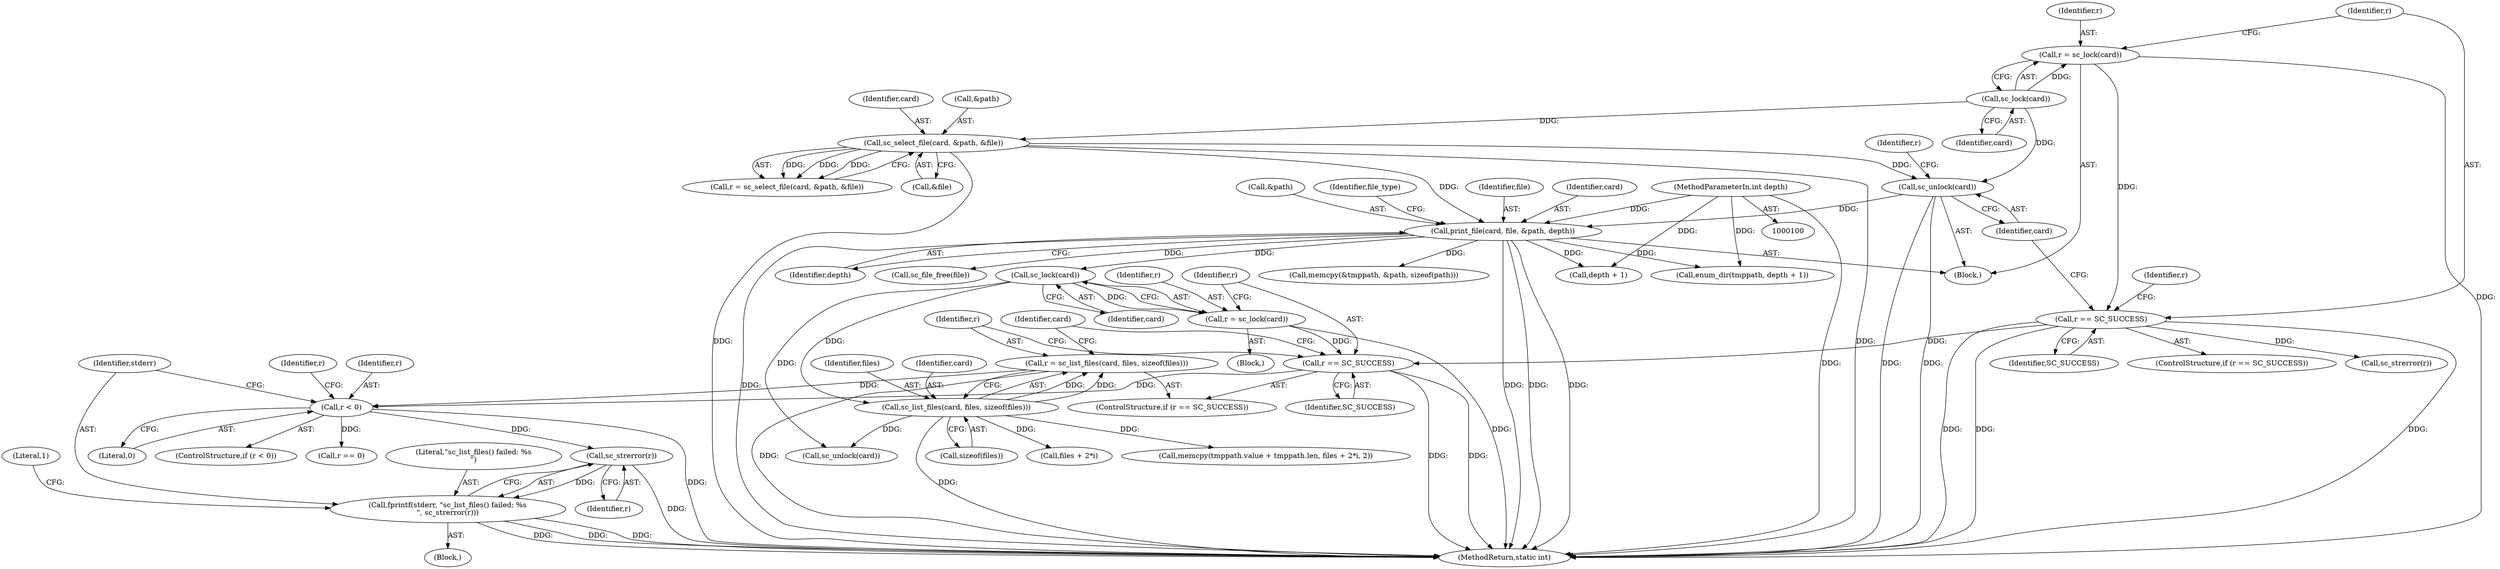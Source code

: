 digraph "0_OpenSC_8fe377e93b4b56060e5bbfb6f3142ceaeca744fa_22@API" {
"1000180" [label="(Call,sc_strerror(r))"];
"1000173" [label="(Call,r < 0)"];
"1000163" [label="(Call,r = sc_list_files(card, files, sizeof(files)))"];
"1000165" [label="(Call,sc_list_files(card, files, sizeof(files)))"];
"1000157" [label="(Call,sc_lock(card))"];
"1000136" [label="(Call,print_file(card, file, &path, depth))"];
"1000124" [label="(Call,sc_unlock(card))"];
"1000118" [label="(Call,sc_select_file(card, &path, &file))"];
"1000110" [label="(Call,sc_lock(card))"];
"1000102" [label="(MethodParameterIn,int depth)"];
"1000160" [label="(Call,r == SC_SUCCESS)"];
"1000155" [label="(Call,r = sc_lock(card))"];
"1000113" [label="(Call,r == SC_SUCCESS)"];
"1000108" [label="(Call,r = sc_lock(card))"];
"1000177" [label="(Call,fprintf(stderr, \"sc_list_files() failed: %s\n\", sc_strerror(r)))"];
"1000108" [label="(Call,r = sc_lock(card))"];
"1000116" [label="(Call,r = sc_select_file(card, &path, &file))"];
"1000109" [label="(Identifier,r)"];
"1000111" [label="(Identifier,card)"];
"1000117" [label="(Identifier,r)"];
"1000125" [label="(Identifier,card)"];
"1000138" [label="(Identifier,file)"];
"1000102" [label="(MethodParameterIn,int depth)"];
"1000219" [label="(Call,memcpy(tmppath.value + tmppath.len, files + 2*i, 2))"];
"1000170" [label="(Call,sc_unlock(card))"];
"1000179" [label="(Literal,\"sc_list_files() failed: %s\n\")"];
"1000163" [label="(Call,r = sc_list_files(card, files, sizeof(files)))"];
"1000157" [label="(Call,sc_lock(card))"];
"1000114" [label="(Identifier,r)"];
"1000136" [label="(Call,print_file(card, file, &path, depth))"];
"1000167" [label="(Identifier,files)"];
"1000120" [label="(Call,&path)"];
"1000110" [label="(Call,sc_lock(card))"];
"1000180" [label="(Call,sc_strerror(r))"];
"1000115" [label="(Identifier,SC_SUCCESS)"];
"1000166" [label="(Identifier,card)"];
"1000127" [label="(Identifier,r)"];
"1000212" [label="(Call,memcpy(&tmppath, &path, sizeof(path)))"];
"1000174" [label="(Identifier,r)"];
"1000119" [label="(Identifier,card)"];
"1000240" [label="(Call,depth + 1)"];
"1000124" [label="(Call,sc_unlock(card))"];
"1000178" [label="(Identifier,stderr)"];
"1000141" [label="(Identifier,depth)"];
"1000118" [label="(Call,sc_select_file(card, &path, &file))"];
"1000113" [label="(Call,r == SC_SUCCESS)"];
"1000173" [label="(Call,r < 0)"];
"1000186" [label="(Identifier,r)"];
"1000147" [label="(Call,sc_file_free(file))"];
"1000137" [label="(Identifier,card)"];
"1000168" [label="(Call,sizeof(files))"];
"1000156" [label="(Identifier,r)"];
"1000176" [label="(Block,)"];
"1000112" [label="(ControlStructure,if (r == SC_SUCCESS))"];
"1000227" [label="(Call,files + 2*i)"];
"1000159" [label="(ControlStructure,if (r == SC_SUCCESS))"];
"1000165" [label="(Call,sc_list_files(card, files, sizeof(files)))"];
"1000238" [label="(Call,enum_dir(tmppath, depth + 1))"];
"1000175" [label="(Literal,0)"];
"1000172" [label="(ControlStructure,if (r < 0))"];
"1000161" [label="(Identifier,r)"];
"1000183" [label="(Literal,1)"];
"1000158" [label="(Identifier,card)"];
"1000185" [label="(Call,r == 0)"];
"1000181" [label="(Identifier,r)"];
"1000177" [label="(Call,fprintf(stderr, \"sc_list_files() failed: %s\n\", sc_strerror(r)))"];
"1000245" [label="(MethodReturn,static int)"];
"1000155" [label="(Call,r = sc_lock(card))"];
"1000171" [label="(Identifier,card)"];
"1000139" [label="(Call,&path)"];
"1000164" [label="(Identifier,r)"];
"1000160" [label="(Call,r == SC_SUCCESS)"];
"1000103" [label="(Block,)"];
"1000143" [label="(Identifier,file_type)"];
"1000122" [label="(Call,&file)"];
"1000162" [label="(Identifier,SC_SUCCESS)"];
"1000132" [label="(Call,sc_strerror(r))"];
"1000153" [label="(Block,)"];
"1000180" -> "1000177"  [label="AST: "];
"1000180" -> "1000181"  [label="CFG: "];
"1000181" -> "1000180"  [label="AST: "];
"1000177" -> "1000180"  [label="CFG: "];
"1000180" -> "1000245"  [label="DDG: "];
"1000180" -> "1000177"  [label="DDG: "];
"1000173" -> "1000180"  [label="DDG: "];
"1000173" -> "1000172"  [label="AST: "];
"1000173" -> "1000175"  [label="CFG: "];
"1000174" -> "1000173"  [label="AST: "];
"1000175" -> "1000173"  [label="AST: "];
"1000178" -> "1000173"  [label="CFG: "];
"1000186" -> "1000173"  [label="CFG: "];
"1000173" -> "1000245"  [label="DDG: "];
"1000163" -> "1000173"  [label="DDG: "];
"1000160" -> "1000173"  [label="DDG: "];
"1000173" -> "1000185"  [label="DDG: "];
"1000163" -> "1000159"  [label="AST: "];
"1000163" -> "1000165"  [label="CFG: "];
"1000164" -> "1000163"  [label="AST: "];
"1000165" -> "1000163"  [label="AST: "];
"1000171" -> "1000163"  [label="CFG: "];
"1000163" -> "1000245"  [label="DDG: "];
"1000165" -> "1000163"  [label="DDG: "];
"1000165" -> "1000163"  [label="DDG: "];
"1000165" -> "1000168"  [label="CFG: "];
"1000166" -> "1000165"  [label="AST: "];
"1000167" -> "1000165"  [label="AST: "];
"1000168" -> "1000165"  [label="AST: "];
"1000165" -> "1000245"  [label="DDG: "];
"1000157" -> "1000165"  [label="DDG: "];
"1000165" -> "1000170"  [label="DDG: "];
"1000165" -> "1000219"  [label="DDG: "];
"1000165" -> "1000227"  [label="DDG: "];
"1000157" -> "1000155"  [label="AST: "];
"1000157" -> "1000158"  [label="CFG: "];
"1000158" -> "1000157"  [label="AST: "];
"1000155" -> "1000157"  [label="CFG: "];
"1000157" -> "1000155"  [label="DDG: "];
"1000136" -> "1000157"  [label="DDG: "];
"1000157" -> "1000170"  [label="DDG: "];
"1000136" -> "1000103"  [label="AST: "];
"1000136" -> "1000141"  [label="CFG: "];
"1000137" -> "1000136"  [label="AST: "];
"1000138" -> "1000136"  [label="AST: "];
"1000139" -> "1000136"  [label="AST: "];
"1000141" -> "1000136"  [label="AST: "];
"1000143" -> "1000136"  [label="CFG: "];
"1000136" -> "1000245"  [label="DDG: "];
"1000136" -> "1000245"  [label="DDG: "];
"1000136" -> "1000245"  [label="DDG: "];
"1000136" -> "1000245"  [label="DDG: "];
"1000124" -> "1000136"  [label="DDG: "];
"1000118" -> "1000136"  [label="DDG: "];
"1000102" -> "1000136"  [label="DDG: "];
"1000136" -> "1000147"  [label="DDG: "];
"1000136" -> "1000212"  [label="DDG: "];
"1000136" -> "1000238"  [label="DDG: "];
"1000136" -> "1000240"  [label="DDG: "];
"1000124" -> "1000103"  [label="AST: "];
"1000124" -> "1000125"  [label="CFG: "];
"1000125" -> "1000124"  [label="AST: "];
"1000127" -> "1000124"  [label="CFG: "];
"1000124" -> "1000245"  [label="DDG: "];
"1000124" -> "1000245"  [label="DDG: "];
"1000118" -> "1000124"  [label="DDG: "];
"1000110" -> "1000124"  [label="DDG: "];
"1000118" -> "1000116"  [label="AST: "];
"1000118" -> "1000122"  [label="CFG: "];
"1000119" -> "1000118"  [label="AST: "];
"1000120" -> "1000118"  [label="AST: "];
"1000122" -> "1000118"  [label="AST: "];
"1000116" -> "1000118"  [label="CFG: "];
"1000118" -> "1000245"  [label="DDG: "];
"1000118" -> "1000245"  [label="DDG: "];
"1000118" -> "1000116"  [label="DDG: "];
"1000118" -> "1000116"  [label="DDG: "];
"1000118" -> "1000116"  [label="DDG: "];
"1000110" -> "1000118"  [label="DDG: "];
"1000110" -> "1000108"  [label="AST: "];
"1000110" -> "1000111"  [label="CFG: "];
"1000111" -> "1000110"  [label="AST: "];
"1000108" -> "1000110"  [label="CFG: "];
"1000110" -> "1000108"  [label="DDG: "];
"1000102" -> "1000100"  [label="AST: "];
"1000102" -> "1000245"  [label="DDG: "];
"1000102" -> "1000238"  [label="DDG: "];
"1000102" -> "1000240"  [label="DDG: "];
"1000160" -> "1000159"  [label="AST: "];
"1000160" -> "1000162"  [label="CFG: "];
"1000161" -> "1000160"  [label="AST: "];
"1000162" -> "1000160"  [label="AST: "];
"1000164" -> "1000160"  [label="CFG: "];
"1000171" -> "1000160"  [label="CFG: "];
"1000160" -> "1000245"  [label="DDG: "];
"1000160" -> "1000245"  [label="DDG: "];
"1000155" -> "1000160"  [label="DDG: "];
"1000113" -> "1000160"  [label="DDG: "];
"1000155" -> "1000153"  [label="AST: "];
"1000156" -> "1000155"  [label="AST: "];
"1000161" -> "1000155"  [label="CFG: "];
"1000155" -> "1000245"  [label="DDG: "];
"1000113" -> "1000112"  [label="AST: "];
"1000113" -> "1000115"  [label="CFG: "];
"1000114" -> "1000113"  [label="AST: "];
"1000115" -> "1000113"  [label="AST: "];
"1000117" -> "1000113"  [label="CFG: "];
"1000125" -> "1000113"  [label="CFG: "];
"1000113" -> "1000245"  [label="DDG: "];
"1000113" -> "1000245"  [label="DDG: "];
"1000113" -> "1000245"  [label="DDG: "];
"1000108" -> "1000113"  [label="DDG: "];
"1000113" -> "1000132"  [label="DDG: "];
"1000108" -> "1000103"  [label="AST: "];
"1000109" -> "1000108"  [label="AST: "];
"1000114" -> "1000108"  [label="CFG: "];
"1000108" -> "1000245"  [label="DDG: "];
"1000177" -> "1000176"  [label="AST: "];
"1000178" -> "1000177"  [label="AST: "];
"1000179" -> "1000177"  [label="AST: "];
"1000183" -> "1000177"  [label="CFG: "];
"1000177" -> "1000245"  [label="DDG: "];
"1000177" -> "1000245"  [label="DDG: "];
"1000177" -> "1000245"  [label="DDG: "];
}
